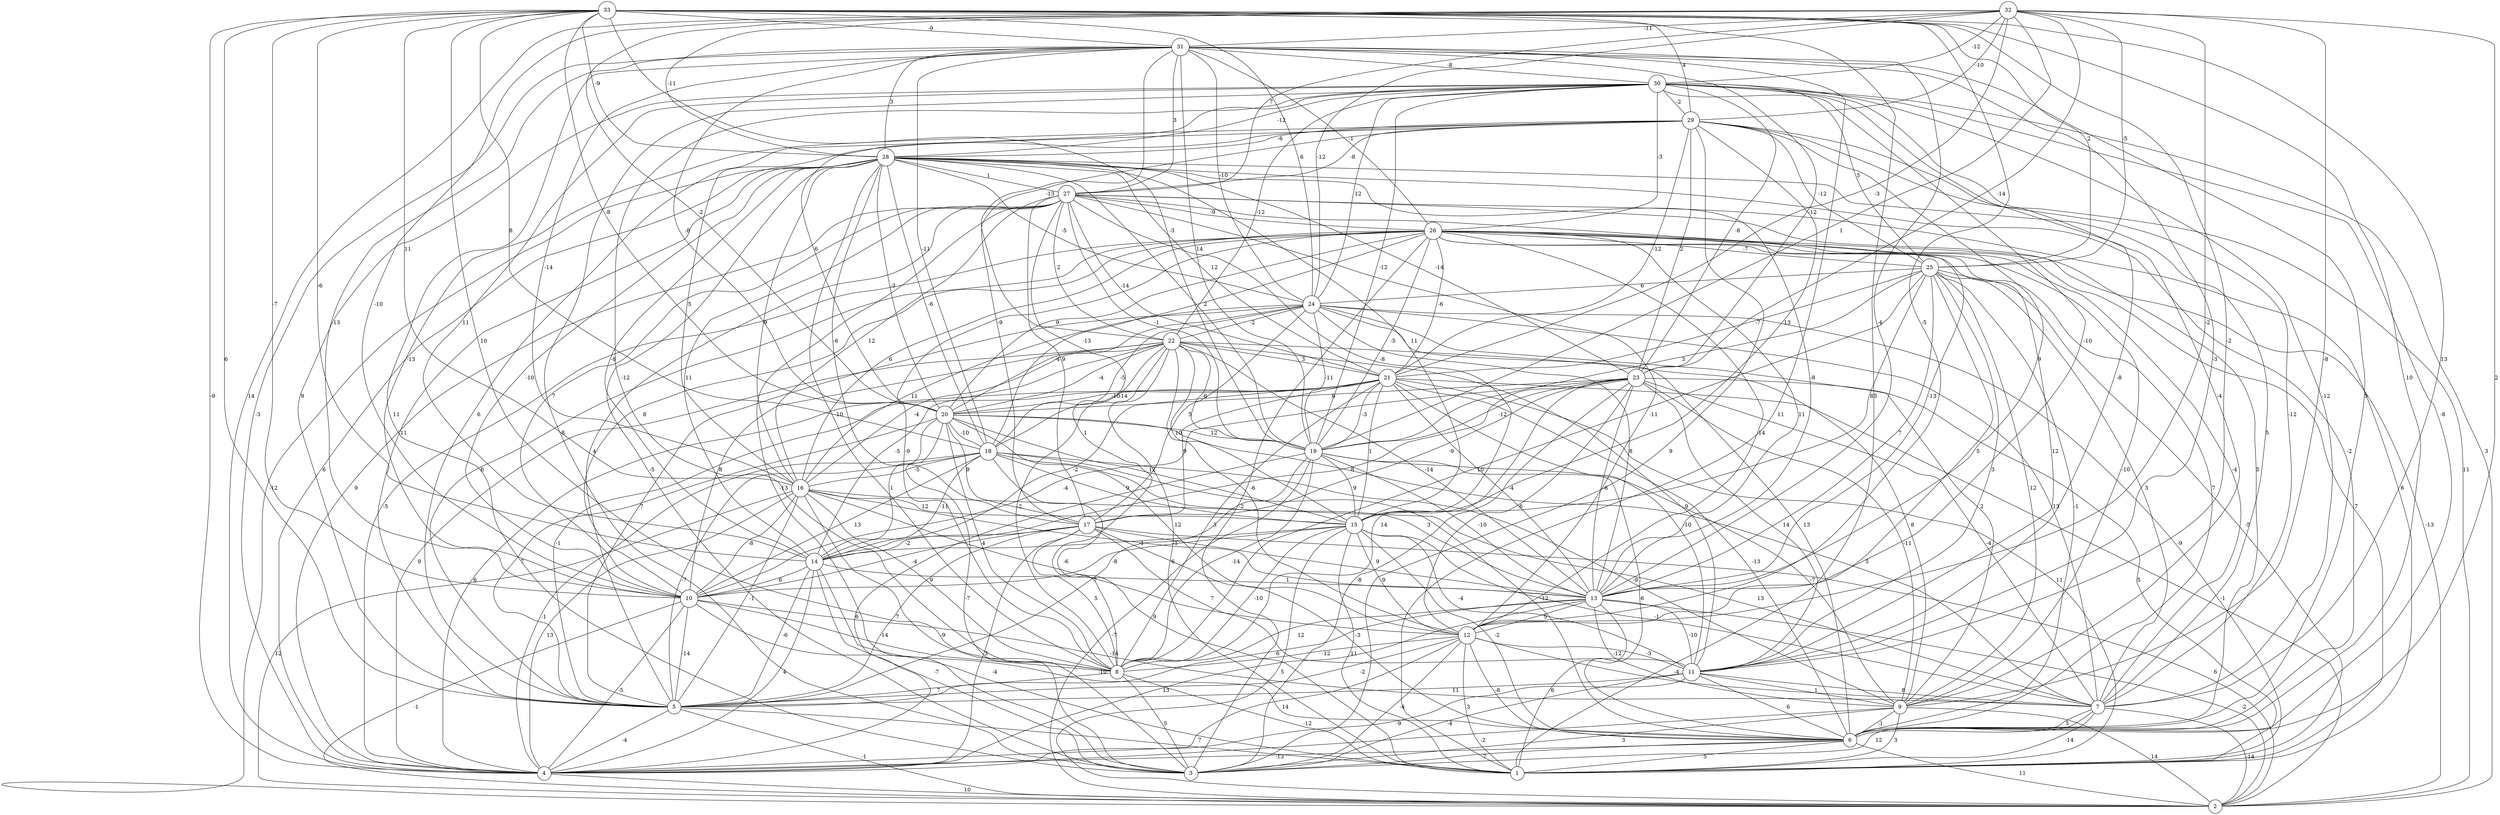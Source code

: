 graph { 
	 fontname="Helvetica,Arial,sans-serif" 
	 node [shape = circle]; 
	 33 -- 1 [label = "5"];
	 33 -- 4 [label = "-9"];
	 33 -- 5 [label = "6"];
	 33 -- 6 [label = "10"];
	 33 -- 7 [label = "13"];
	 33 -- 8 [label = "10"];
	 33 -- 10 [label = "-7"];
	 33 -- 11 [label = "-2"];
	 33 -- 12 [label = "-5"];
	 33 -- 14 [label = "-6"];
	 33 -- 16 [label = "11"];
	 33 -- 18 [label = "8"];
	 33 -- 19 [label = "-3"];
	 33 -- 20 [label = "-8"];
	 33 -- 24 [label = "6"];
	 33 -- 25 [label = "2"];
	 33 -- 28 [label = "-9"];
	 33 -- 29 [label = "4"];
	 33 -- 31 [label = "-9"];
	 32 -- 4 [label = "14"];
	 32 -- 6 [label = "2"];
	 32 -- 9 [label = "-8"];
	 32 -- 10 [label = "-10"];
	 32 -- 12 [label = "-2"];
	 32 -- 19 [label = "1"];
	 32 -- 20 [label = "-2"];
	 32 -- 21 [label = "-3"];
	 32 -- 23 [label = "-14"];
	 32 -- 24 [label = "-12"];
	 32 -- 25 [label = "-5"];
	 32 -- 27 [label = "7"];
	 32 -- 28 [label = "-11"];
	 32 -- 29 [label = "-10"];
	 32 -- 30 [label = "-12"];
	 32 -- 31 [label = "-11"];
	 31 -- 1 [label = "11"];
	 31 -- 3 [label = "11"];
	 31 -- 4 [label = "-3"];
	 31 -- 6 [label = "5"];
	 31 -- 10 [label = "-13"];
	 31 -- 11 [label = "-3"];
	 31 -- 13 [label = "-4"];
	 31 -- 16 [label = "-14"];
	 31 -- 18 [label = "-11"];
	 31 -- 19 [label = "14"];
	 31 -- 20 [label = "-8"];
	 31 -- 22 [label = "-13"];
	 31 -- 23 [label = "-12"];
	 31 -- 24 [label = "-10"];
	 31 -- 26 [label = "-1"];
	 31 -- 27 [label = "3"];
	 31 -- 28 [label = "3"];
	 31 -- 30 [label = "-8"];
	 30 -- 2 [label = "3"];
	 30 -- 3 [label = "8"];
	 30 -- 5 [label = "9"];
	 30 -- 6 [label = "-8"];
	 30 -- 7 [label = "-12"];
	 30 -- 8 [label = "-12"];
	 30 -- 9 [label = "-4"];
	 30 -- 11 [label = "-8"];
	 30 -- 13 [label = "-10"];
	 30 -- 14 [label = "11"];
	 30 -- 19 [label = "-12"];
	 30 -- 20 [label = "6"];
	 30 -- 22 [label = "-12"];
	 30 -- 23 [label = "-8"];
	 30 -- 24 [label = "12"];
	 30 -- 25 [label = "5"];
	 30 -- 26 [label = "-3"];
	 30 -- 28 [label = "-12"];
	 30 -- 29 [label = "-2"];
	 29 -- 2 [label = "11"];
	 29 -- 3 [label = "9"];
	 29 -- 5 [label = "6"];
	 29 -- 7 [label = "-12"];
	 29 -- 10 [label = "-13"];
	 29 -- 13 [label = "9"];
	 29 -- 15 [label = "13"];
	 29 -- 16 [label = "5"];
	 29 -- 17 [label = "-9"];
	 29 -- 21 [label = "-12"];
	 29 -- 23 [label = "2"];
	 29 -- 25 [label = "-12"];
	 29 -- 27 [label = "-8"];
	 29 -- 28 [label = "-6"];
	 28 -- 2 [label = "-12"];
	 28 -- 3 [label = "-5"];
	 28 -- 4 [label = "6"];
	 28 -- 5 [label = "11"];
	 28 -- 6 [label = "-2"];
	 28 -- 7 [label = "5"];
	 28 -- 8 [label = "10"];
	 28 -- 10 [label = "-10"];
	 28 -- 13 [label = "-8"];
	 28 -- 14 [label = "-8"];
	 28 -- 15 [label = "11"];
	 28 -- 16 [label = "9"];
	 28 -- 17 [label = "-6"];
	 28 -- 18 [label = "-6"];
	 28 -- 19 [label = "2"];
	 28 -- 20 [label = "-3"];
	 28 -- 21 [label = "12"];
	 28 -- 23 [label = "-14"];
	 28 -- 24 [label = "-5"];
	 28 -- 27 [label = "1"];
	 27 -- 1 [label = "8"];
	 27 -- 3 [label = "-13"];
	 27 -- 4 [label = "9"];
	 27 -- 5 [label = "4"];
	 27 -- 6 [label = "5"];
	 27 -- 8 [label = "1"];
	 27 -- 10 [label = "7"];
	 27 -- 12 [label = "-11"];
	 27 -- 13 [label = "-13"];
	 27 -- 14 [label = "11"];
	 27 -- 15 [label = "-8"];
	 27 -- 16 [label = "12"];
	 27 -- 17 [label = "9"];
	 27 -- 19 [label = "-1"];
	 27 -- 21 [label = "-14"];
	 27 -- 22 [label = "2"];
	 27 -- 26 [label = "-9"];
	 26 -- 1 [label = "7"];
	 26 -- 2 [label = "-13"];
	 26 -- 3 [label = "-2"];
	 26 -- 4 [label = "-5"];
	 26 -- 5 [label = "6"];
	 26 -- 6 [label = "7"];
	 26 -- 7 [label = "-4"];
	 26 -- 8 [label = "-9"];
	 26 -- 9 [label = "-10"];
	 26 -- 10 [label = "8"];
	 26 -- 11 [label = "12"];
	 26 -- 12 [label = "14"];
	 26 -- 13 [label = "11"];
	 26 -- 16 [label = "6"];
	 26 -- 18 [label = "-13"];
	 26 -- 19 [label = "-5"];
	 26 -- 20 [label = "9"];
	 26 -- 21 [label = "-6"];
	 26 -- 25 [label = "-7"];
	 25 -- 1 [label = "-5"];
	 25 -- 6 [label = "-1"];
	 25 -- 7 [label = "3"];
	 25 -- 8 [label = "10"];
	 25 -- 9 [label = "12"];
	 25 -- 11 [label = "3"];
	 25 -- 12 [label = "5"];
	 25 -- 13 [label = "7"];
	 25 -- 15 [label = "8"];
	 25 -- 19 [label = "3"];
	 25 -- 21 [label = "-7"];
	 25 -- 24 [label = "6"];
	 24 -- 1 [label = "-9"];
	 24 -- 5 [label = "7"];
	 24 -- 6 [label = "13"];
	 24 -- 7 [label = "13"];
	 24 -- 9 [label = "2"];
	 24 -- 13 [label = "8"];
	 24 -- 16 [label = "11"];
	 24 -- 17 [label = "5"];
	 24 -- 18 [label = "-5"];
	 24 -- 19 [label = "-11"];
	 24 -- 20 [label = "-4"];
	 24 -- 22 [label = "-2"];
	 23 -- 1 [label = "5"];
	 23 -- 3 [label = "-8"];
	 23 -- 7 [label = "-4"];
	 23 -- 8 [label = "14"];
	 23 -- 9 [label = "-11"];
	 23 -- 10 [label = "-4"];
	 23 -- 11 [label = "14"];
	 23 -- 12 [label = "6"];
	 23 -- 13 [label = "-6"];
	 23 -- 14 [label = "8"];
	 23 -- 17 [label = "-9"];
	 23 -- 19 [label = "-12"];
	 23 -- 20 [label = "6"];
	 22 -- 1 [label = "6"];
	 22 -- 4 [label = "9"];
	 22 -- 8 [label = "-2"];
	 22 -- 9 [label = "8"];
	 22 -- 10 [label = "8"];
	 22 -- 11 [label = "9"];
	 22 -- 12 [label = "-6"];
	 22 -- 13 [label = "-14"];
	 22 -- 14 [label = "-5"];
	 22 -- 15 [label = "10"];
	 22 -- 16 [label = "-4"];
	 22 -- 18 [label = "-14"];
	 22 -- 19 [label = "-6"];
	 22 -- 20 [label = "-4"];
	 22 -- 21 [label = "3"];
	 21 -- 1 [label = "11"];
	 21 -- 2 [label = "-1"];
	 21 -- 4 [label = "6"];
	 21 -- 5 [label = "-1"];
	 21 -- 6 [label = "-13"];
	 21 -- 8 [label = "3"];
	 21 -- 11 [label = "-10"];
	 21 -- 13 [label = "-4"];
	 21 -- 14 [label = "-2"];
	 21 -- 15 [label = "1"];
	 21 -- 17 [label = "9"];
	 21 -- 19 [label = "-3"];
	 21 -- 20 [label = "-10"];
	 20 -- 3 [label = "-7"];
	 20 -- 5 [label = "7"];
	 20 -- 7 [label = "5"];
	 20 -- 8 [label = "4"];
	 20 -- 12 [label = "12"];
	 20 -- 14 [label = "1"];
	 20 -- 15 [label = "12"];
	 20 -- 17 [label = "9"];
	 20 -- 18 [label = "-10"];
	 20 -- 19 [label = "12"];
	 19 -- 2 [label = "-7"];
	 19 -- 4 [label = "6"];
	 19 -- 5 [label = "7"];
	 19 -- 6 [label = "6"];
	 19 -- 8 [label = "-14"];
	 19 -- 9 [label = "-7"];
	 19 -- 13 [label = "-10"];
	 19 -- 15 [label = "9"];
	 18 -- 1 [label = "9"];
	 18 -- 4 [label = "-1"];
	 18 -- 5 [label = "-7"];
	 18 -- 6 [label = "-12"];
	 18 -- 9 [label = "-9"];
	 18 -- 10 [label = "13"];
	 18 -- 13 [label = "3"];
	 18 -- 14 [label = "-11"];
	 18 -- 15 [label = "9"];
	 18 -- 16 [label = "-5"];
	 17 -- 2 [label = "6"];
	 17 -- 4 [label = "3"];
	 17 -- 5 [label = "7"];
	 17 -- 6 [label = "-3"];
	 17 -- 8 [label = "5"];
	 17 -- 10 [label = "-4"];
	 17 -- 11 [label = "7"];
	 17 -- 13 [label = "9"];
	 17 -- 14 [label = "-2"];
	 16 -- 2 [label = "12"];
	 16 -- 3 [label = "-9"];
	 16 -- 4 [label = "13"];
	 16 -- 5 [label = "-1"];
	 16 -- 7 [label = "13"];
	 16 -- 8 [label = "9"];
	 16 -- 10 [label = "-8"];
	 16 -- 12 [label = "-6"];
	 16 -- 13 [label = "-1"];
	 16 -- 15 [label = "12"];
	 15 -- 1 [label = "11"];
	 15 -- 2 [label = "5"];
	 15 -- 6 [label = "-2"];
	 15 -- 7 [label = "-1"];
	 15 -- 8 [label = "-10"];
	 15 -- 10 [label = "-8"];
	 15 -- 11 [label = "-4"];
	 15 -- 12 [label = "9"];
	 15 -- 14 [label = "-1"];
	 14 -- 1 [label = "-4"];
	 14 -- 3 [label = "-7"];
	 14 -- 4 [label = "4"];
	 14 -- 5 [label = "-6"];
	 14 -- 10 [label = "6"];
	 14 -- 13 [label = "1"];
	 13 -- 1 [label = "6"];
	 13 -- 2 [label = "-2"];
	 13 -- 4 [label = "13"];
	 13 -- 5 [label = "6"];
	 13 -- 8 [label = "12"];
	 13 -- 9 [label = "-12"];
	 13 -- 11 [label = "-10"];
	 13 -- 12 [label = "5"];
	 12 -- 1 [label = "3"];
	 12 -- 3 [label = "-4"];
	 12 -- 4 [label = "14"];
	 12 -- 5 [label = "-2"];
	 12 -- 6 [label = "-8"];
	 12 -- 7 [label = "-4"];
	 12 -- 8 [label = "-12"];
	 12 -- 11 [label = "-3"];
	 11 -- 3 [label = "-4"];
	 11 -- 4 [label = "-9"];
	 11 -- 5 [label = "11"];
	 11 -- 6 [label = "6"];
	 11 -- 7 [label = "8"];
	 11 -- 9 [label = "1"];
	 10 -- 2 [label = "-1"];
	 10 -- 4 [label = "-5"];
	 10 -- 5 [label = "-14"];
	 10 -- 6 [label = "-10"];
	 10 -- 7 [label = "-14"];
	 10 -- 8 [label = "-14"];
	 9 -- 1 [label = "3"];
	 9 -- 2 [label = "14"];
	 9 -- 3 [label = "3"];
	 9 -- 4 [label = "-2"];
	 9 -- 6 [label = "-1"];
	 8 -- 1 [label = "-12"];
	 8 -- 3 [label = "5"];
	 8 -- 5 [label = "7"];
	 7 -- 1 [label = "-14"];
	 7 -- 2 [label = "-14"];
	 7 -- 3 [label = "12"];
	 7 -- 6 [label = "5"];
	 6 -- 1 [label = "5"];
	 6 -- 2 [label = "11"];
	 6 -- 3 [label = "7"];
	 6 -- 4 [label = "-13"];
	 5 -- 1 [label = "7"];
	 5 -- 2 [label = "-1"];
	 5 -- 4 [label = "-4"];
	 4 -- 2 [label = "10"];
	 1;
	 2;
	 3;
	 4;
	 5;
	 6;
	 7;
	 8;
	 9;
	 10;
	 11;
	 12;
	 13;
	 14;
	 15;
	 16;
	 17;
	 18;
	 19;
	 20;
	 21;
	 22;
	 23;
	 24;
	 25;
	 26;
	 27;
	 28;
	 29;
	 30;
	 31;
	 32;
	 33;
}
